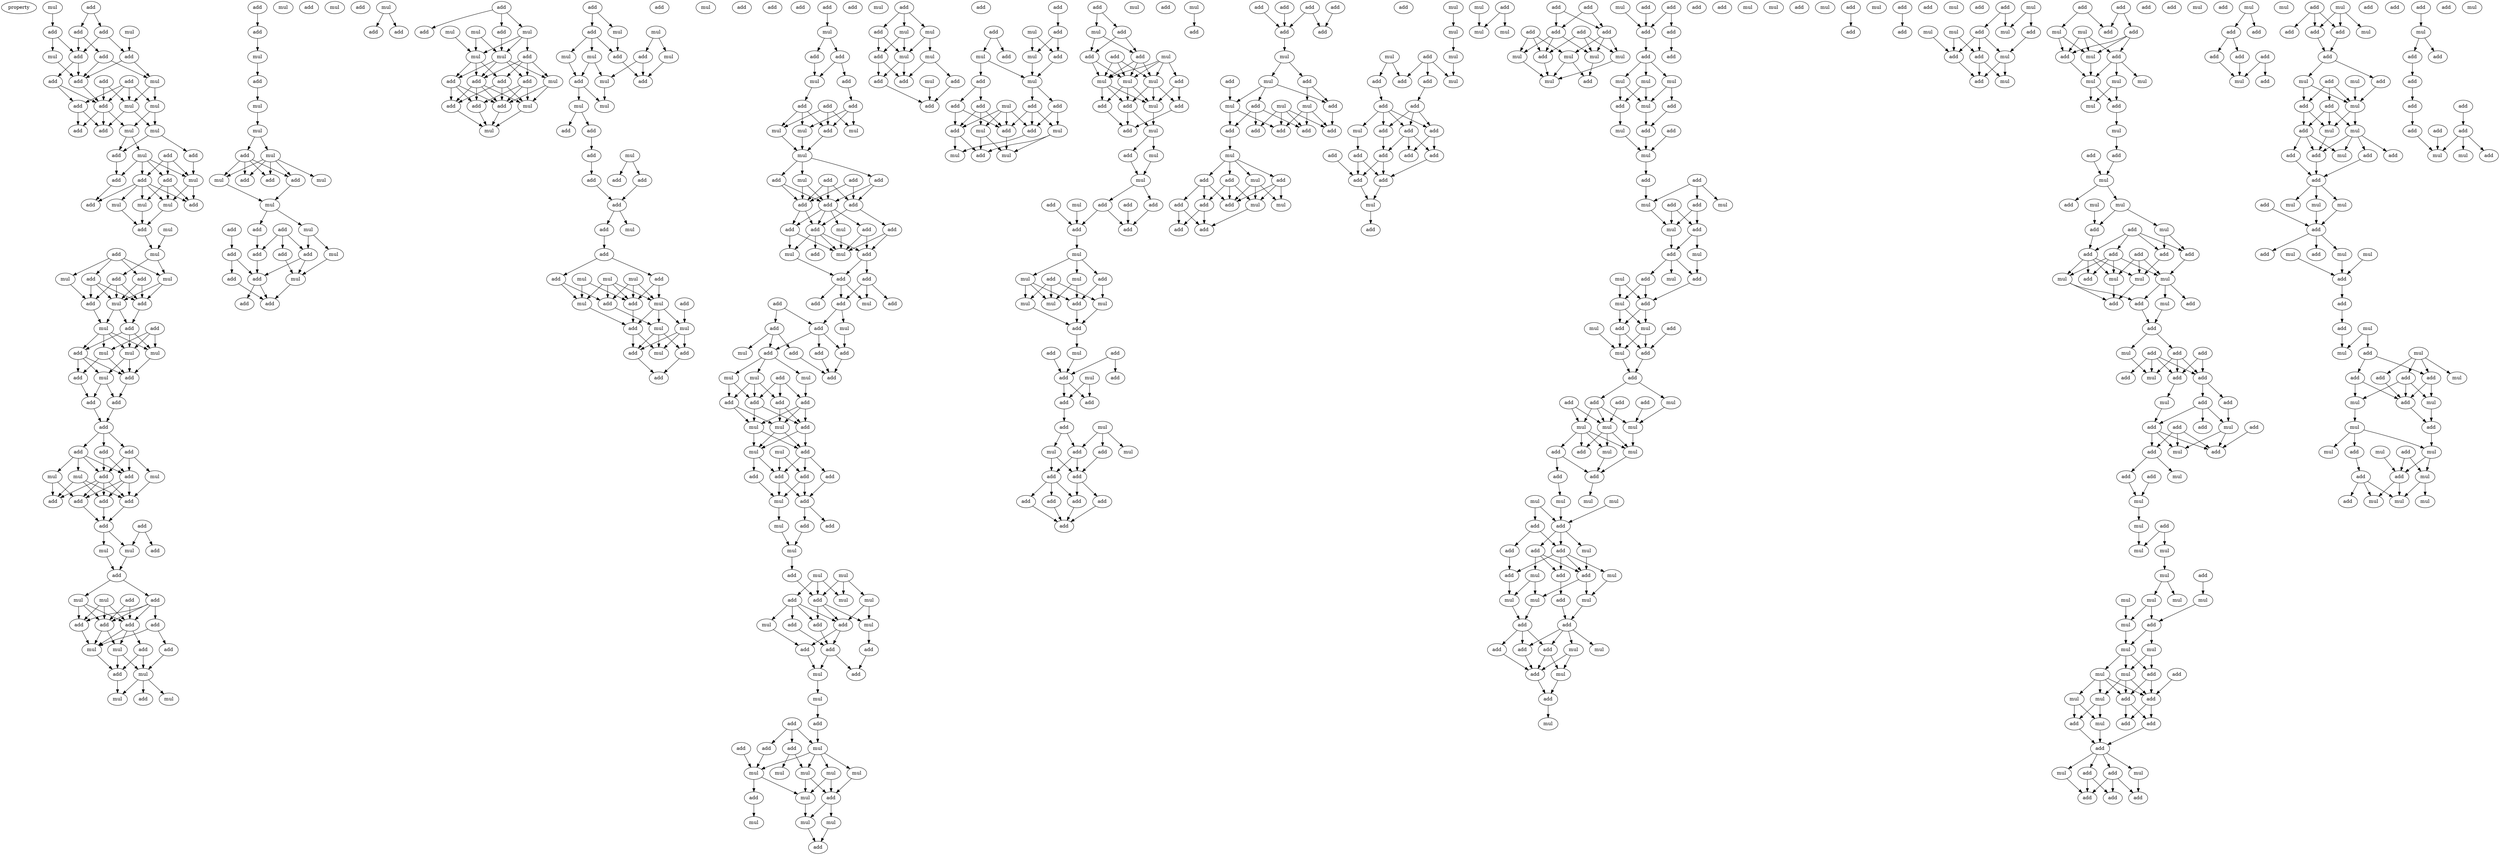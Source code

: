 digraph {
    node [fontcolor=black]
    property [mul=2,lf=1.8]
    0 [ label = mul ];
    1 [ label = add ];
    2 [ label = mul ];
    3 [ label = add ];
    4 [ label = add ];
    5 [ label = add ];
    6 [ label = add ];
    7 [ label = mul ];
    8 [ label = add ];
    9 [ label = add ];
    10 [ label = add ];
    11 [ label = add ];
    12 [ label = mul ];
    13 [ label = add ];
    14 [ label = add ];
    15 [ label = add ];
    16 [ label = mul ];
    17 [ label = add ];
    18 [ label = mul ];
    19 [ label = mul ];
    20 [ label = add ];
    21 [ label = mul ];
    22 [ label = add ];
    23 [ label = add ];
    24 [ label = add ];
    25 [ label = add ];
    26 [ label = mul ];
    27 [ label = add ];
    28 [ label = add ];
    29 [ label = mul ];
    30 [ label = add ];
    31 [ label = add ];
    32 [ label = add ];
    33 [ label = mul ];
    34 [ label = mul ];
    35 [ label = mul ];
    36 [ label = mul ];
    37 [ label = add ];
    38 [ label = add ];
    39 [ label = mul ];
    40 [ label = mul ];
    41 [ label = add ];
    42 [ label = mul ];
    43 [ label = add ];
    44 [ label = add ];
    45 [ label = mul ];
    46 [ label = add ];
    47 [ label = add ];
    48 [ label = add ];
    49 [ label = mul ];
    50 [ label = add ];
    51 [ label = mul ];
    52 [ label = mul ];
    53 [ label = mul ];
    54 [ label = add ];
    55 [ label = mul ];
    56 [ label = add ];
    57 [ label = add ];
    58 [ label = add ];
    59 [ label = add ];
    60 [ label = add ];
    61 [ label = add ];
    62 [ label = add ];
    63 [ label = add ];
    64 [ label = mul ];
    65 [ label = add ];
    66 [ label = mul ];
    67 [ label = add ];
    68 [ label = mul ];
    69 [ label = add ];
    70 [ label = add ];
    71 [ label = add ];
    72 [ label = add ];
    73 [ label = add ];
    74 [ label = add ];
    75 [ label = mul ];
    76 [ label = add ];
    77 [ label = mul ];
    78 [ label = add ];
    79 [ label = mul ];
    80 [ label = mul ];
    81 [ label = add ];
    82 [ label = add ];
    83 [ label = add ];
    84 [ label = add ];
    85 [ label = add ];
    86 [ label = add ];
    87 [ label = mul ];
    88 [ label = mul ];
    89 [ label = add ];
    90 [ label = add ];
    91 [ label = add ];
    92 [ label = mul ];
    93 [ label = add ];
    94 [ label = add ];
    95 [ label = mul ];
    96 [ label = mul ];
    97 [ label = mul ];
    98 [ label = add ];
    99 [ label = add ];
    100 [ label = mul ];
    101 [ label = mul ];
    102 [ label = add ];
    103 [ label = mul ];
    104 [ label = add ];
    105 [ label = mul ];
    106 [ label = mul ];
    107 [ label = add ];
    108 [ label = add ];
    109 [ label = mul ];
    110 [ label = mul ];
    111 [ label = add ];
    112 [ label = add ];
    113 [ label = mul ];
    114 [ label = add ];
    115 [ label = mul ];
    116 [ label = add ];
    117 [ label = add ];
    118 [ label = add ];
    119 [ label = add ];
    120 [ label = add ];
    121 [ label = mul ];
    122 [ label = add ];
    123 [ label = add ];
    124 [ label = add ];
    125 [ label = mul ];
    126 [ label = add ];
    127 [ label = add ];
    128 [ label = mul ];
    129 [ label = add ];
    130 [ label = add ];
    131 [ label = add ];
    132 [ label = mul ];
    133 [ label = mul ];
    134 [ label = add ];
    135 [ label = add ];
    136 [ label = mul ];
    137 [ label = add ];
    138 [ label = mul ];
    139 [ label = mul ];
    140 [ label = add ];
    141 [ label = mul ];
    142 [ label = add ];
    143 [ label = add ];
    144 [ label = add ];
    145 [ label = add ];
    146 [ label = add ];
    147 [ label = add ];
    148 [ label = mul ];
    149 [ label = mul ];
    150 [ label = add ];
    151 [ label = mul ];
    152 [ label = mul ];
    153 [ label = add ];
    154 [ label = add ];
    155 [ label = mul ];
    156 [ label = mul ];
    157 [ label = add ];
    158 [ label = mul ];
    159 [ label = mul ];
    160 [ label = add ];
    161 [ label = add ];
    162 [ label = mul ];
    163 [ label = mul ];
    164 [ label = add ];
    165 [ label = add ];
    166 [ label = add ];
    167 [ label = add ];
    168 [ label = mul ];
    169 [ label = add ];
    170 [ label = mul ];
    171 [ label = add ];
    172 [ label = add ];
    173 [ label = add ];
    174 [ label = add ];
    175 [ label = add ];
    176 [ label = add ];
    177 [ label = add ];
    178 [ label = mul ];
    179 [ label = add ];
    180 [ label = add ];
    181 [ label = mul ];
    182 [ label = mul ];
    183 [ label = add ];
    184 [ label = mul ];
    185 [ label = mul ];
    186 [ label = mul ];
    187 [ label = add ];
    188 [ label = add ];
    189 [ label = add ];
    190 [ label = mul ];
    191 [ label = add ];
    192 [ label = mul ];
    193 [ label = add ];
    194 [ label = add ];
    195 [ label = mul ];
    196 [ label = add ];
    197 [ label = add ];
    198 [ label = mul ];
    199 [ label = add ];
    200 [ label = add ];
    201 [ label = add ];
    202 [ label = mul ];
    203 [ label = add ];
    204 [ label = add ];
    205 [ label = add ];
    206 [ label = add ];
    207 [ label = mul ];
    208 [ label = add ];
    209 [ label = mul ];
    210 [ label = mul ];
    211 [ label = mul ];
    212 [ label = add ];
    213 [ label = mul ];
    214 [ label = add ];
    215 [ label = add ];
    216 [ label = add ];
    217 [ label = add ];
    218 [ label = add ];
    219 [ label = add ];
    220 [ label = add ];
    221 [ label = mul ];
    222 [ label = add ];
    223 [ label = add ];
    224 [ label = add ];
    225 [ label = add ];
    226 [ label = add ];
    227 [ label = mul ];
    228 [ label = mul ];
    229 [ label = add ];
    230 [ label = add ];
    231 [ label = add ];
    232 [ label = add ];
    233 [ label = mul ];
    234 [ label = add ];
    235 [ label = add ];
    236 [ label = add ];
    237 [ label = mul ];
    238 [ label = add ];
    239 [ label = add ];
    240 [ label = mul ];
    241 [ label = add ];
    242 [ label = add ];
    243 [ label = add ];
    244 [ label = add ];
    245 [ label = mul ];
    246 [ label = mul ];
    247 [ label = mul ];
    248 [ label = add ];
    249 [ label = add ];
    250 [ label = add ];
    251 [ label = add ];
    252 [ label = add ];
    253 [ label = add ];
    254 [ label = mul ];
    255 [ label = mul ];
    256 [ label = add ];
    257 [ label = mul ];
    258 [ label = mul ];
    259 [ label = add ];
    260 [ label = add ];
    261 [ label = add ];
    262 [ label = add ];
    263 [ label = mul ];
    264 [ label = add ];
    265 [ label = add ];
    266 [ label = add ];
    267 [ label = mul ];
    268 [ label = mul ];
    269 [ label = mul ];
    270 [ label = add ];
    271 [ label = mul ];
    272 [ label = mul ];
    273 [ label = add ];
    274 [ label = mul ];
    275 [ label = add ];
    276 [ label = mul ];
    277 [ label = add ];
    278 [ label = add ];
    279 [ label = mul ];
    280 [ label = mul ];
    281 [ label = add ];
    282 [ label = add ];
    283 [ label = add ];
    284 [ label = add ];
    285 [ label = mul ];
    286 [ label = add ];
    287 [ label = mul ];
    288 [ label = add ];
    289 [ label = add ];
    290 [ label = add ];
    291 [ label = add ];
    292 [ label = add ];
    293 [ label = mul ];
    294 [ label = mul ];
    295 [ label = mul ];
    296 [ label = mul ];
    297 [ label = mul ];
    298 [ label = mul ];
    299 [ label = add ];
    300 [ label = add ];
    301 [ label = mul ];
    302 [ label = mul ];
    303 [ label = mul ];
    304 [ label = mul ];
    305 [ label = add ];
    306 [ label = add ];
    307 [ label = mul ];
    308 [ label = add ];
    309 [ label = mul ];
    310 [ label = add ];
    311 [ label = mul ];
    312 [ label = mul ];
    313 [ label = add ];
    314 [ label = add ];
    315 [ label = mul ];
    316 [ label = add ];
    317 [ label = add ];
    318 [ label = add ];
    319 [ label = add ];
    320 [ label = add ];
    321 [ label = mul ];
    322 [ label = add ];
    323 [ label = mul ];
    324 [ label = add ];
    325 [ label = add ];
    326 [ label = mul ];
    327 [ label = mul ];
    328 [ label = add ];
    329 [ label = mul ];
    330 [ label = add ];
    331 [ label = add ];
    332 [ label = add ];
    333 [ label = add ];
    334 [ label = add ];
    335 [ label = mul ];
    336 [ label = mul ];
    337 [ label = add ];
    338 [ label = add ];
    339 [ label = mul ];
    340 [ label = mul ];
    341 [ label = add ];
    342 [ label = add ];
    343 [ label = mul ];
    344 [ label = add ];
    345 [ label = mul ];
    346 [ label = add ];
    347 [ label = add ];
    348 [ label = mul ];
    349 [ label = add ];
    350 [ label = mul ];
    351 [ label = mul ];
    352 [ label = mul ];
    353 [ label = add ];
    354 [ label = add ];
    355 [ label = add ];
    356 [ label = mul ];
    357 [ label = add ];
    358 [ label = add ];
    359 [ label = mul ];
    360 [ label = add ];
    361 [ label = add ];
    362 [ label = mul ];
    363 [ label = mul ];
    364 [ label = add ];
    365 [ label = add ];
    366 [ label = mul ];
    367 [ label = add ];
    368 [ label = add ];
    369 [ label = add ];
    370 [ label = add ];
    371 [ label = mul ];
    372 [ label = mul ];
    373 [ label = mul ];
    374 [ label = add ];
    375 [ label = add ];
    376 [ label = mul ];
    377 [ label = mul ];
    378 [ label = mul ];
    379 [ label = add ];
    380 [ label = add ];
    381 [ label = mul ];
    382 [ label = add ];
    383 [ label = add ];
    384 [ label = add ];
    385 [ label = add ];
    386 [ label = mul ];
    387 [ label = add ];
    388 [ label = add ];
    389 [ label = mul ];
    390 [ label = add ];
    391 [ label = add ];
    392 [ label = mul ];
    393 [ label = mul ];
    394 [ label = add ];
    395 [ label = add ];
    396 [ label = add ];
    397 [ label = add ];
    398 [ label = add ];
    399 [ label = add ];
    400 [ label = add ];
    401 [ label = add ];
    402 [ label = mul ];
    403 [ label = add ];
    404 [ label = add ];
    405 [ label = add ];
    406 [ label = add ];
    407 [ label = add ];
    408 [ label = add ];
    409 [ label = add ];
    410 [ label = mul ];
    411 [ label = add ];
    412 [ label = add ];
    413 [ label = mul ];
    414 [ label = mul ];
    415 [ label = add ];
    416 [ label = add ];
    417 [ label = mul ];
    418 [ label = mul ];
    419 [ label = add ];
    420 [ label = add ];
    421 [ label = add ];
    422 [ label = add ];
    423 [ label = add ];
    424 [ label = mul ];
    425 [ label = add ];
    426 [ label = mul ];
    427 [ label = add ];
    428 [ label = add ];
    429 [ label = mul ];
    430 [ label = add ];
    431 [ label = add ];
    432 [ label = add ];
    433 [ label = mul ];
    434 [ label = add ];
    435 [ label = add ];
    436 [ label = add ];
    437 [ label = mul ];
    438 [ label = mul ];
    439 [ label = add ];
    440 [ label = mul ];
    441 [ label = mul ];
    442 [ label = add ];
    443 [ label = add ];
    444 [ label = add ];
    445 [ label = mul ];
    446 [ label = add ];
    447 [ label = add ];
    448 [ label = add ];
    449 [ label = mul ];
    450 [ label = add ];
    451 [ label = add ];
    452 [ label = add ];
    453 [ label = add ];
    454 [ label = add ];
    455 [ label = add ];
    456 [ label = add ];
    457 [ label = add ];
    458 [ label = add ];
    459 [ label = mul ];
    460 [ label = mul ];
    461 [ label = add ];
    462 [ label = add ];
    463 [ label = mul ];
    464 [ label = mul ];
    465 [ label = add ];
    466 [ label = add ];
    467 [ label = add ];
    468 [ label = add ];
    469 [ label = add ];
    470 [ label = add ];
    471 [ label = mul ];
    472 [ label = add ];
    473 [ label = mul ];
    474 [ label = mul ];
    475 [ label = mul ];
    476 [ label = add ];
    477 [ label = mul ];
    478 [ label = add ];
    479 [ label = add ];
    480 [ label = mul ];
    481 [ label = add ];
    482 [ label = add ];
    483 [ label = add ];
    484 [ label = add ];
    485 [ label = add ];
    486 [ label = add ];
    487 [ label = mul ];
    488 [ label = mul ];
    489 [ label = mul ];
    490 [ label = mul ];
    491 [ label = add ];
    492 [ label = add ];
    493 [ label = mul ];
    494 [ label = add ];
    495 [ label = add ];
    496 [ label = mul ];
    497 [ label = mul ];
    498 [ label = add ];
    499 [ label = add ];
    500 [ label = add ];
    501 [ label = mul ];
    502 [ label = mul ];
    503 [ label = add ];
    504 [ label = mul ];
    505 [ label = add ];
    506 [ label = add ];
    507 [ label = mul ];
    508 [ label = mul ];
    509 [ label = mul ];
    510 [ label = add ];
    511 [ label = mul ];
    512 [ label = add ];
    513 [ label = add ];
    514 [ label = mul ];
    515 [ label = add ];
    516 [ label = mul ];
    517 [ label = add ];
    518 [ label = mul ];
    519 [ label = mul ];
    520 [ label = add ];
    521 [ label = add ];
    522 [ label = mul ];
    523 [ label = add ];
    524 [ label = add ];
    525 [ label = add ];
    526 [ label = add ];
    527 [ label = mul ];
    528 [ label = mul ];
    529 [ label = mul ];
    530 [ label = mul ];
    531 [ label = mul ];
    532 [ label = add ];
    533 [ label = add ];
    534 [ label = add ];
    535 [ label = add ];
    536 [ label = mul ];
    537 [ label = mul ];
    538 [ label = mul ];
    539 [ label = add ];
    540 [ label = mul ];
    541 [ label = add ];
    542 [ label = add ];
    543 [ label = add ];
    544 [ label = add ];
    545 [ label = add ];
    546 [ label = mul ];
    547 [ label = add ];
    548 [ label = add ];
    549 [ label = add ];
    550 [ label = mul ];
    551 [ label = mul ];
    552 [ label = add ];
    553 [ label = mul ];
    554 [ label = mul ];
    555 [ label = mul ];
    556 [ label = add ];
    557 [ label = add ];
    558 [ label = add ];
    559 [ label = mul ];
    560 [ label = add ];
    561 [ label = add ];
    562 [ label = mul ];
    563 [ label = add ];
    564 [ label = mul ];
    565 [ label = add ];
    566 [ label = mul ];
    567 [ label = add ];
    568 [ label = mul ];
    569 [ label = mul ];
    570 [ label = add ];
    571 [ label = add ];
    572 [ label = add ];
    573 [ label = add ];
    574 [ label = mul ];
    575 [ label = add ];
    576 [ label = mul ];
    577 [ label = add ];
    578 [ label = mul ];
    579 [ label = add ];
    580 [ label = mul ];
    581 [ label = mul ];
    582 [ label = add ];
    583 [ label = add ];
    584 [ label = mul ];
    585 [ label = add ];
    586 [ label = mul ];
    587 [ label = add ];
    588 [ label = add ];
    589 [ label = add ];
    590 [ label = mul ];
    591 [ label = add ];
    592 [ label = mul ];
    593 [ label = add ];
    594 [ label = mul ];
    595 [ label = add ];
    596 [ label = add ];
    597 [ label = mul ];
    598 [ label = mul ];
    599 [ label = mul ];
    600 [ label = mul ];
    601 [ label = add ];
    602 [ label = mul ];
    603 [ label = add ];
    604 [ label = add ];
    605 [ label = add ];
    606 [ label = mul ];
    607 [ label = mul ];
    608 [ label = add ];
    609 [ label = mul ];
    610 [ label = add ];
    611 [ label = add ];
    612 [ label = mul ];
    613 [ label = add ];
    614 [ label = add ];
    615 [ label = add ];
    616 [ label = add ];
    617 [ label = add ];
    618 [ label = mul ];
    619 [ label = mul ];
    620 [ label = add ];
    621 [ label = mul ];
    622 [ label = mul ];
    623 [ label = add ];
    624 [ label = add ];
    625 [ label = add ];
    626 [ label = add ];
    627 [ label = mul ];
    628 [ label = add ];
    629 [ label = add ];
    630 [ label = add ];
    631 [ label = add ];
    632 [ label = mul ];
    633 [ label = add ];
    634 [ label = mul ];
    635 [ label = add ];
    636 [ label = add ];
    637 [ label = mul ];
    638 [ label = add ];
    639 [ label = add ];
    640 [ label = add ];
    641 [ label = add ];
    642 [ label = add ];
    643 [ label = mul ];
    644 [ label = add ];
    645 [ label = mul ];
    646 [ label = add ];
    647 [ label = add ];
    648 [ label = add ];
    649 [ label = mul ];
    650 [ label = add ];
    651 [ label = mul ];
    652 [ label = mul ];
    653 [ label = add ];
    654 [ label = mul ];
    655 [ label = mul ];
    656 [ label = add ];
    657 [ label = mul ];
    658 [ label = mul ];
    659 [ label = mul ];
    660 [ label = mul ];
    661 [ label = mul ];
    662 [ label = mul ];
    663 [ label = add ];
    664 [ label = mul ];
    665 [ label = mul ];
    666 [ label = mul ];
    667 [ label = mul ];
    668 [ label = add ];
    669 [ label = add ];
    670 [ label = mul ];
    671 [ label = mul ];
    672 [ label = add ];
    673 [ label = mul ];
    674 [ label = add ];
    675 [ label = add ];
    676 [ label = add ];
    677 [ label = mul ];
    678 [ label = add ];
    679 [ label = add ];
    680 [ label = mul ];
    681 [ label = mul ];
    682 [ label = add ];
    683 [ label = add ];
    684 [ label = add ];
    685 [ label = add ];
    686 [ label = add ];
    687 [ label = add ];
    688 [ label = mul ];
    689 [ label = add ];
    690 [ label = add ];
    691 [ label = add ];
    692 [ label = add ];
    693 [ label = add ];
    694 [ label = mul ];
    695 [ label = add ];
    696 [ label = mul ];
    697 [ label = add ];
    698 [ label = mul ];
    699 [ label = add ];
    700 [ label = mul ];
    701 [ label = add ];
    702 [ label = add ];
    703 [ label = add ];
    704 [ label = add ];
    705 [ label = mul ];
    706 [ label = add ];
    707 [ label = mul ];
    708 [ label = add ];
    709 [ label = mul ];
    710 [ label = add ];
    711 [ label = add ];
    712 [ label = mul ];
    713 [ label = mul ];
    714 [ label = add ];
    715 [ label = mul ];
    716 [ label = add ];
    717 [ label = add ];
    718 [ label = add ];
    719 [ label = add ];
    720 [ label = add ];
    721 [ label = mul ];
    722 [ label = mul ];
    723 [ label = add ];
    724 [ label = add ];
    725 [ label = mul ];
    726 [ label = add ];
    727 [ label = mul ];
    728 [ label = mul ];
    729 [ label = add ];
    730 [ label = add ];
    731 [ label = mul ];
    732 [ label = add ];
    733 [ label = add ];
    734 [ label = add ];
    735 [ label = mul ];
    736 [ label = mul ];
    737 [ label = mul ];
    738 [ label = add ];
    739 [ label = mul ];
    740 [ label = add ];
    741 [ label = add ];
    742 [ label = add ];
    743 [ label = add ];
    744 [ label = mul ];
    745 [ label = mul ];
    746 [ label = add ];
    747 [ label = mul ];
    748 [ label = add ];
    749 [ label = mul ];
    750 [ label = add ];
    751 [ label = add ];
    752 [ label = mul ];
    753 [ label = mul ];
    754 [ label = add ];
    755 [ label = add ];
    756 [ label = mul ];
    757 [ label = mul ];
    758 [ label = mul ];
    759 [ label = mul ];
    760 [ label = add ];
    761 [ label = add ];
    762 [ label = mul ];
    763 [ label = add ];
    764 [ label = mul ];
    765 [ label = add ];
    766 [ label = add ];
    767 [ label = add ];
    768 [ label = add ];
    769 [ label = add ];
    770 [ label = add ];
    771 [ label = add ];
    772 [ label = add ];
    773 [ label = mul ];
    774 [ label = mul ];
    775 [ label = add ];
    0 -> 4 [ name = 0 ];
    1 -> 3 [ name = 1 ];
    1 -> 5 [ name = 2 ];
    2 -> 8 [ name = 3 ];
    3 -> 6 [ name = 4 ];
    3 -> 8 [ name = 5 ];
    4 -> 6 [ name = 6 ];
    4 -> 7 [ name = 7 ];
    5 -> 6 [ name = 8 ];
    5 -> 9 [ name = 9 ];
    6 -> 11 [ name = 10 ];
    6 -> 14 [ name = 11 ];
    7 -> 11 [ name = 12 ];
    8 -> 11 [ name = 13 ];
    8 -> 12 [ name = 14 ];
    9 -> 11 [ name = 15 ];
    9 -> 12 [ name = 16 ];
    10 -> 15 [ name = 17 ];
    10 -> 18 [ name = 18 ];
    11 -> 15 [ name = 19 ];
    12 -> 16 [ name = 20 ];
    12 -> 18 [ name = 21 ];
    13 -> 15 [ name = 22 ];
    13 -> 16 [ name = 23 ];
    13 -> 17 [ name = 24 ];
    13 -> 18 [ name = 25 ];
    14 -> 15 [ name = 26 ];
    14 -> 17 [ name = 27 ];
    15 -> 20 [ name = 28 ];
    15 -> 21 [ name = 29 ];
    15 -> 22 [ name = 30 ];
    16 -> 19 [ name = 31 ];
    16 -> 21 [ name = 32 ];
    17 -> 20 [ name = 33 ];
    17 -> 22 [ name = 34 ];
    18 -> 19 [ name = 35 ];
    18 -> 22 [ name = 36 ];
    19 -> 23 [ name = 37 ];
    19 -> 25 [ name = 38 ];
    21 -> 25 [ name = 39 ];
    21 -> 26 [ name = 40 ];
    23 -> 29 [ name = 41 ];
    24 -> 27 [ name = 42 ];
    24 -> 28 [ name = 43 ];
    24 -> 29 [ name = 44 ];
    25 -> 30 [ name = 45 ];
    26 -> 27 [ name = 46 ];
    26 -> 28 [ name = 47 ];
    26 -> 29 [ name = 48 ];
    26 -> 30 [ name = 49 ];
    27 -> 31 [ name = 50 ];
    27 -> 33 [ name = 51 ];
    27 -> 35 [ name = 52 ];
    28 -> 31 [ name = 53 ];
    28 -> 32 [ name = 54 ];
    28 -> 33 [ name = 55 ];
    28 -> 34 [ name = 56 ];
    28 -> 35 [ name = 57 ];
    29 -> 31 [ name = 58 ];
    29 -> 35 [ name = 59 ];
    30 -> 32 [ name = 60 ];
    33 -> 37 [ name = 61 ];
    34 -> 37 [ name = 62 ];
    35 -> 37 [ name = 63 ];
    36 -> 39 [ name = 64 ];
    37 -> 39 [ name = 65 ];
    38 -> 40 [ name = 66 ];
    38 -> 42 [ name = 67 ];
    38 -> 43 [ name = 68 ];
    38 -> 44 [ name = 69 ];
    39 -> 40 [ name = 70 ];
    39 -> 41 [ name = 71 ];
    40 -> 45 [ name = 72 ];
    40 -> 46 [ name = 73 ];
    41 -> 45 [ name = 74 ];
    41 -> 46 [ name = 75 ];
    41 -> 47 [ name = 76 ];
    42 -> 47 [ name = 77 ];
    43 -> 45 [ name = 78 ];
    43 -> 46 [ name = 79 ];
    43 -> 47 [ name = 80 ];
    44 -> 45 [ name = 81 ];
    44 -> 46 [ name = 82 ];
    45 -> 48 [ name = 83 ];
    45 -> 49 [ name = 84 ];
    46 -> 48 [ name = 85 ];
    47 -> 49 [ name = 86 ];
    48 -> 52 [ name = 87 ];
    48 -> 53 [ name = 88 ];
    48 -> 54 [ name = 89 ];
    49 -> 51 [ name = 90 ];
    49 -> 52 [ name = 91 ];
    49 -> 53 [ name = 92 ];
    49 -> 54 [ name = 93 ];
    50 -> 51 [ name = 94 ];
    50 -> 52 [ name = 95 ];
    50 -> 53 [ name = 96 ];
    51 -> 56 [ name = 97 ];
    51 -> 57 [ name = 98 ];
    52 -> 56 [ name = 99 ];
    53 -> 55 [ name = 100 ];
    53 -> 56 [ name = 101 ];
    54 -> 55 [ name = 102 ];
    54 -> 56 [ name = 103 ];
    54 -> 57 [ name = 104 ];
    55 -> 58 [ name = 105 ];
    55 -> 59 [ name = 106 ];
    56 -> 59 [ name = 107 ];
    57 -> 58 [ name = 108 ];
    58 -> 60 [ name = 109 ];
    59 -> 60 [ name = 110 ];
    60 -> 61 [ name = 111 ];
    60 -> 62 [ name = 112 ];
    60 -> 63 [ name = 113 ];
    61 -> 64 [ name = 114 ];
    61 -> 65 [ name = 115 ];
    61 -> 66 [ name = 116 ];
    61 -> 67 [ name = 117 ];
    62 -> 65 [ name = 118 ];
    62 -> 67 [ name = 119 ];
    63 -> 65 [ name = 120 ];
    63 -> 67 [ name = 121 ];
    63 -> 68 [ name = 122 ];
    64 -> 69 [ name = 123 ];
    64 -> 71 [ name = 124 ];
    64 -> 72 [ name = 125 ];
    65 -> 69 [ name = 126 ];
    65 -> 70 [ name = 127 ];
    65 -> 71 [ name = 128 ];
    65 -> 72 [ name = 129 ];
    66 -> 70 [ name = 130 ];
    66 -> 71 [ name = 131 ];
    67 -> 69 [ name = 132 ];
    67 -> 70 [ name = 133 ];
    67 -> 72 [ name = 134 ];
    68 -> 69 [ name = 135 ];
    69 -> 73 [ name = 136 ];
    70 -> 73 [ name = 137 ];
    72 -> 73 [ name = 138 ];
    73 -> 75 [ name = 139 ];
    73 -> 77 [ name = 140 ];
    74 -> 76 [ name = 141 ];
    74 -> 77 [ name = 142 ];
    75 -> 78 [ name = 143 ];
    77 -> 78 [ name = 144 ];
    78 -> 80 [ name = 145 ];
    78 -> 82 [ name = 146 ];
    79 -> 83 [ name = 147 ];
    79 -> 84 [ name = 148 ];
    79 -> 85 [ name = 149 ];
    80 -> 83 [ name = 150 ];
    80 -> 84 [ name = 151 ];
    80 -> 85 [ name = 152 ];
    81 -> 83 [ name = 153 ];
    81 -> 84 [ name = 154 ];
    82 -> 83 [ name = 155 ];
    82 -> 84 [ name = 156 ];
    82 -> 85 [ name = 157 ];
    82 -> 86 [ name = 158 ];
    83 -> 87 [ name = 159 ];
    83 -> 88 [ name = 160 ];
    84 -> 87 [ name = 161 ];
    84 -> 88 [ name = 162 ];
    84 -> 89 [ name = 163 ];
    85 -> 88 [ name = 164 ];
    86 -> 88 [ name = 165 ];
    86 -> 90 [ name = 166 ];
    87 -> 91 [ name = 167 ];
    87 -> 92 [ name = 168 ];
    88 -> 91 [ name = 169 ];
    89 -> 91 [ name = 170 ];
    89 -> 92 [ name = 171 ];
    90 -> 92 [ name = 172 ];
    91 -> 96 [ name = 173 ];
    92 -> 93 [ name = 174 ];
    92 -> 95 [ name = 175 ];
    92 -> 96 [ name = 176 ];
    94 -> 98 [ name = 177 ];
    98 -> 100 [ name = 178 ];
    100 -> 102 [ name = 179 ];
    102 -> 103 [ name = 180 ];
    103 -> 105 [ name = 181 ];
    105 -> 106 [ name = 182 ];
    105 -> 107 [ name = 183 ];
    106 -> 108 [ name = 184 ];
    106 -> 109 [ name = 185 ];
    106 -> 110 [ name = 186 ];
    106 -> 111 [ name = 187 ];
    106 -> 112 [ name = 188 ];
    107 -> 108 [ name = 189 ];
    107 -> 110 [ name = 190 ];
    107 -> 111 [ name = 191 ];
    107 -> 112 [ name = 192 ];
    110 -> 113 [ name = 193 ];
    111 -> 113 [ name = 194 ];
    113 -> 114 [ name = 195 ];
    113 -> 115 [ name = 196 ];
    114 -> 122 [ name = 197 ];
    115 -> 119 [ name = 198 ];
    115 -> 121 [ name = 199 ];
    116 -> 118 [ name = 200 ];
    116 -> 119 [ name = 201 ];
    116 -> 122 [ name = 202 ];
    117 -> 120 [ name = 203 ];
    118 -> 125 [ name = 204 ];
    119 -> 123 [ name = 205 ];
    119 -> 125 [ name = 206 ];
    120 -> 123 [ name = 207 ];
    120 -> 124 [ name = 208 ];
    121 -> 125 [ name = 209 ];
    122 -> 123 [ name = 210 ];
    123 -> 126 [ name = 211 ];
    123 -> 127 [ name = 212 ];
    124 -> 126 [ name = 213 ];
    125 -> 126 [ name = 214 ];
    128 -> 129 [ name = 215 ];
    128 -> 130 [ name = 216 ];
    131 -> 134 [ name = 217 ];
    131 -> 135 [ name = 218 ];
    131 -> 136 [ name = 219 ];
    132 -> 139 [ name = 220 ];
    133 -> 138 [ name = 221 ];
    133 -> 139 [ name = 222 ];
    134 -> 138 [ name = 223 ];
    136 -> 137 [ name = 224 ];
    136 -> 138 [ name = 225 ];
    136 -> 139 [ name = 226 ];
    137 -> 140 [ name = 227 ];
    137 -> 141 [ name = 228 ];
    137 -> 143 [ name = 229 ];
    137 -> 144 [ name = 230 ];
    138 -> 140 [ name = 231 ];
    138 -> 141 [ name = 232 ];
    138 -> 142 [ name = 233 ];
    138 -> 143 [ name = 234 ];
    139 -> 140 [ name = 235 ];
    139 -> 142 [ name = 236 ];
    139 -> 144 [ name = 237 ];
    140 -> 145 [ name = 238 ];
    140 -> 146 [ name = 239 ];
    140 -> 147 [ name = 240 ];
    140 -> 148 [ name = 241 ];
    141 -> 146 [ name = 242 ];
    141 -> 148 [ name = 243 ];
    142 -> 145 [ name = 244 ];
    142 -> 146 [ name = 245 ];
    142 -> 147 [ name = 246 ];
    143 -> 145 [ name = 247 ];
    143 -> 146 [ name = 248 ];
    143 -> 148 [ name = 249 ];
    144 -> 146 [ name = 250 ];
    144 -> 147 [ name = 251 ];
    144 -> 148 [ name = 252 ];
    145 -> 149 [ name = 253 ];
    146 -> 149 [ name = 254 ];
    147 -> 149 [ name = 255 ];
    148 -> 149 [ name = 256 ];
    150 -> 152 [ name = 257 ];
    150 -> 153 [ name = 258 ];
    151 -> 157 [ name = 259 ];
    151 -> 158 [ name = 260 ];
    152 -> 154 [ name = 261 ];
    153 -> 154 [ name = 262 ];
    153 -> 155 [ name = 263 ];
    153 -> 156 [ name = 264 ];
    154 -> 161 [ name = 265 ];
    155 -> 159 [ name = 266 ];
    155 -> 160 [ name = 267 ];
    156 -> 160 [ name = 268 ];
    157 -> 159 [ name = 269 ];
    157 -> 161 [ name = 270 ];
    158 -> 161 [ name = 271 ];
    159 -> 162 [ name = 272 ];
    160 -> 162 [ name = 273 ];
    160 -> 163 [ name = 274 ];
    163 -> 164 [ name = 275 ];
    163 -> 166 [ name = 276 ];
    166 -> 167 [ name = 277 ];
    167 -> 172 [ name = 278 ];
    168 -> 169 [ name = 279 ];
    168 -> 171 [ name = 280 ];
    169 -> 173 [ name = 281 ];
    172 -> 173 [ name = 282 ];
    173 -> 175 [ name = 283 ];
    173 -> 178 [ name = 284 ];
    175 -> 179 [ name = 285 ];
    179 -> 180 [ name = 286 ];
    179 -> 183 [ name = 287 ];
    180 -> 185 [ name = 288 ];
    180 -> 189 [ name = 289 ];
    181 -> 185 [ name = 290 ];
    181 -> 187 [ name = 291 ];
    181 -> 189 [ name = 292 ];
    182 -> 186 [ name = 293 ];
    182 -> 189 [ name = 294 ];
    183 -> 186 [ name = 295 ];
    183 -> 187 [ name = 296 ];
    184 -> 185 [ name = 297 ];
    184 -> 186 [ name = 298 ];
    184 -> 187 [ name = 299 ];
    184 -> 189 [ name = 300 ];
    185 -> 190 [ name = 301 ];
    185 -> 191 [ name = 302 ];
    185 -> 192 [ name = 303 ];
    186 -> 191 [ name = 304 ];
    187 -> 190 [ name = 305 ];
    188 -> 192 [ name = 306 ];
    189 -> 191 [ name = 307 ];
    190 -> 194 [ name = 308 ];
    190 -> 195 [ name = 309 ];
    190 -> 196 [ name = 310 ];
    191 -> 195 [ name = 311 ];
    191 -> 196 [ name = 312 ];
    192 -> 194 [ name = 313 ];
    192 -> 195 [ name = 314 ];
    192 -> 196 [ name = 315 ];
    193 -> 198 [ name = 316 ];
    194 -> 197 [ name = 317 ];
    196 -> 197 [ name = 318 ];
    198 -> 200 [ name = 319 ];
    198 -> 201 [ name = 320 ];
    200 -> 202 [ name = 321 ];
    200 -> 203 [ name = 322 ];
    201 -> 202 [ name = 323 ];
    202 -> 204 [ name = 324 ];
    203 -> 206 [ name = 325 ];
    204 -> 208 [ name = 326 ];
    204 -> 209 [ name = 327 ];
    204 -> 210 [ name = 328 ];
    205 -> 207 [ name = 329 ];
    205 -> 208 [ name = 330 ];
    205 -> 209 [ name = 331 ];
    206 -> 207 [ name = 332 ];
    206 -> 208 [ name = 333 ];
    206 -> 210 [ name = 334 ];
    208 -> 211 [ name = 335 ];
    209 -> 211 [ name = 336 ];
    210 -> 211 [ name = 337 ];
    211 -> 213 [ name = 338 ];
    211 -> 214 [ name = 339 ];
    211 -> 215 [ name = 340 ];
    212 -> 217 [ name = 341 ];
    212 -> 218 [ name = 342 ];
    212 -> 219 [ name = 343 ];
    213 -> 218 [ name = 344 ];
    213 -> 219 [ name = 345 ];
    214 -> 217 [ name = 346 ];
    214 -> 219 [ name = 347 ];
    215 -> 218 [ name = 348 ];
    215 -> 219 [ name = 349 ];
    216 -> 217 [ name = 350 ];
    216 -> 218 [ name = 351 ];
    217 -> 222 [ name = 352 ];
    217 -> 224 [ name = 353 ];
    218 -> 220 [ name = 354 ];
    218 -> 222 [ name = 355 ];
    219 -> 220 [ name = 356 ];
    219 -> 221 [ name = 357 ];
    219 -> 222 [ name = 358 ];
    219 -> 223 [ name = 359 ];
    220 -> 227 [ name = 360 ];
    220 -> 228 [ name = 361 ];
    221 -> 228 [ name = 362 ];
    222 -> 225 [ name = 363 ];
    222 -> 226 [ name = 364 ];
    222 -> 227 [ name = 365 ];
    222 -> 228 [ name = 366 ];
    223 -> 226 [ name = 367 ];
    223 -> 228 [ name = 368 ];
    224 -> 226 [ name = 369 ];
    224 -> 228 [ name = 370 ];
    226 -> 229 [ name = 371 ];
    226 -> 230 [ name = 372 ];
    227 -> 229 [ name = 373 ];
    229 -> 232 [ name = 374 ];
    229 -> 233 [ name = 375 ];
    229 -> 234 [ name = 376 ];
    230 -> 231 [ name = 377 ];
    230 -> 232 [ name = 378 ];
    230 -> 233 [ name = 379 ];
    232 -> 237 [ name = 380 ];
    232 -> 238 [ name = 381 ];
    235 -> 236 [ name = 382 ];
    235 -> 238 [ name = 383 ];
    236 -> 239 [ name = 384 ];
    236 -> 240 [ name = 385 ];
    236 -> 241 [ name = 386 ];
    237 -> 243 [ name = 387 ];
    238 -> 239 [ name = 388 ];
    238 -> 242 [ name = 389 ];
    238 -> 243 [ name = 390 ];
    239 -> 245 [ name = 391 ];
    239 -> 246 [ name = 392 ];
    239 -> 247 [ name = 393 ];
    241 -> 244 [ name = 394 ];
    242 -> 244 [ name = 395 ];
    243 -> 244 [ name = 396 ];
    245 -> 249 [ name = 397 ];
    245 -> 251 [ name = 398 ];
    245 -> 252 [ name = 399 ];
    246 -> 249 [ name = 400 ];
    246 -> 252 [ name = 401 ];
    247 -> 250 [ name = 402 ];
    248 -> 249 [ name = 403 ];
    248 -> 250 [ name = 404 ];
    248 -> 251 [ name = 405 ];
    249 -> 253 [ name = 406 ];
    249 -> 255 [ name = 407 ];
    250 -> 253 [ name = 408 ];
    250 -> 254 [ name = 409 ];
    250 -> 255 [ name = 410 ];
    251 -> 253 [ name = 411 ];
    251 -> 254 [ name = 412 ];
    252 -> 254 [ name = 413 ];
    252 -> 255 [ name = 414 ];
    253 -> 256 [ name = 415 ];
    253 -> 258 [ name = 416 ];
    254 -> 256 [ name = 417 ];
    254 -> 258 [ name = 418 ];
    255 -> 256 [ name = 419 ];
    255 -> 258 [ name = 420 ];
    256 -> 260 [ name = 421 ];
    256 -> 261 [ name = 422 ];
    256 -> 262 [ name = 423 ];
    257 -> 260 [ name = 424 ];
    257 -> 261 [ name = 425 ];
    258 -> 259 [ name = 426 ];
    258 -> 261 [ name = 427 ];
    259 -> 263 [ name = 428 ];
    260 -> 263 [ name = 429 ];
    260 -> 264 [ name = 430 ];
    261 -> 263 [ name = 431 ];
    261 -> 264 [ name = 432 ];
    262 -> 264 [ name = 433 ];
    263 -> 268 [ name = 434 ];
    264 -> 265 [ name = 435 ];
    264 -> 266 [ name = 436 ];
    265 -> 269 [ name = 437 ];
    268 -> 269 [ name = 438 ];
    269 -> 270 [ name = 439 ];
    270 -> 273 [ name = 440 ];
    271 -> 273 [ name = 441 ];
    271 -> 274 [ name = 442 ];
    271 -> 276 [ name = 443 ];
    272 -> 273 [ name = 444 ];
    272 -> 275 [ name = 445 ];
    272 -> 276 [ name = 446 ];
    273 -> 278 [ name = 447 ];
    273 -> 280 [ name = 448 ];
    273 -> 281 [ name = 449 ];
    274 -> 280 [ name = 450 ];
    274 -> 281 [ name = 451 ];
    275 -> 277 [ name = 452 ];
    275 -> 278 [ name = 453 ];
    275 -> 279 [ name = 454 ];
    275 -> 281 [ name = 455 ];
    277 -> 284 [ name = 456 ];
    278 -> 284 [ name = 457 ];
    279 -> 283 [ name = 458 ];
    280 -> 282 [ name = 459 ];
    281 -> 283 [ name = 460 ];
    281 -> 284 [ name = 461 ];
    282 -> 286 [ name = 462 ];
    283 -> 285 [ name = 463 ];
    284 -> 285 [ name = 464 ];
    284 -> 286 [ name = 465 ];
    285 -> 287 [ name = 466 ];
    287 -> 288 [ name = 467 ];
    288 -> 293 [ name = 468 ];
    289 -> 291 [ name = 469 ];
    289 -> 292 [ name = 470 ];
    289 -> 293 [ name = 471 ];
    290 -> 294 [ name = 472 ];
    291 -> 294 [ name = 473 ];
    292 -> 295 [ name = 474 ];
    292 -> 296 [ name = 475 ];
    293 -> 294 [ name = 476 ];
    293 -> 296 [ name = 477 ];
    293 -> 297 [ name = 478 ];
    293 -> 298 [ name = 479 ];
    294 -> 299 [ name = 480 ];
    294 -> 301 [ name = 481 ];
    296 -> 300 [ name = 482 ];
    296 -> 301 [ name = 483 ];
    297 -> 300 [ name = 484 ];
    298 -> 300 [ name = 485 ];
    298 -> 301 [ name = 486 ];
    299 -> 304 [ name = 487 ];
    300 -> 302 [ name = 488 ];
    300 -> 303 [ name = 489 ];
    301 -> 302 [ name = 490 ];
    302 -> 305 [ name = 491 ];
    303 -> 305 [ name = 492 ];
    306 -> 307 [ name = 493 ];
    306 -> 308 [ name = 494 ];
    306 -> 309 [ name = 495 ];
    307 -> 311 [ name = 496 ];
    307 -> 312 [ name = 497 ];
    308 -> 310 [ name = 498 ];
    308 -> 312 [ name = 499 ];
    309 -> 310 [ name = 500 ];
    309 -> 312 [ name = 501 ];
    310 -> 313 [ name = 502 ];
    310 -> 317 [ name = 503 ];
    311 -> 316 [ name = 504 ];
    311 -> 317 [ name = 505 ];
    312 -> 313 [ name = 506 ];
    312 -> 317 [ name = 507 ];
    313 -> 318 [ name = 508 ];
    315 -> 318 [ name = 509 ];
    316 -> 318 [ name = 510 ];
    319 -> 322 [ name = 511 ];
    320 -> 323 [ name = 512 ];
    320 -> 325 [ name = 513 ];
    321 -> 324 [ name = 514 ];
    321 -> 326 [ name = 515 ];
    322 -> 324 [ name = 516 ];
    322 -> 326 [ name = 517 ];
    323 -> 327 [ name = 518 ];
    323 -> 328 [ name = 519 ];
    324 -> 327 [ name = 520 ];
    326 -> 327 [ name = 521 ];
    327 -> 330 [ name = 522 ];
    327 -> 331 [ name = 523 ];
    328 -> 332 [ name = 524 ];
    328 -> 333 [ name = 525 ];
    329 -> 334 [ name = 526 ];
    329 -> 335 [ name = 527 ];
    329 -> 337 [ name = 528 ];
    329 -> 338 [ name = 529 ];
    330 -> 336 [ name = 530 ];
    330 -> 338 [ name = 531 ];
    331 -> 334 [ name = 532 ];
    331 -> 336 [ name = 533 ];
    331 -> 338 [ name = 534 ];
    332 -> 334 [ name = 535 ];
    332 -> 337 [ name = 536 ];
    333 -> 334 [ name = 537 ];
    333 -> 335 [ name = 538 ];
    333 -> 337 [ name = 539 ];
    334 -> 340 [ name = 540 ];
    335 -> 340 [ name = 541 ];
    335 -> 341 [ name = 542 ];
    336 -> 340 [ name = 543 ];
    336 -> 341 [ name = 544 ];
    337 -> 339 [ name = 545 ];
    337 -> 341 [ name = 546 ];
    338 -> 339 [ name = 547 ];
    342 -> 344 [ name = 548 ];
    342 -> 345 [ name = 549 ];
    344 -> 346 [ name = 550 ];
    344 -> 347 [ name = 551 ];
    345 -> 346 [ name = 552 ];
    345 -> 347 [ name = 553 ];
    346 -> 350 [ name = 554 ];
    346 -> 351 [ name = 555 ];
    346 -> 352 [ name = 556 ];
    347 -> 350 [ name = 557 ];
    347 -> 351 [ name = 558 ];
    348 -> 350 [ name = 559 ];
    348 -> 351 [ name = 560 ];
    348 -> 352 [ name = 561 ];
    348 -> 353 [ name = 562 ];
    349 -> 350 [ name = 563 ];
    349 -> 351 [ name = 564 ];
    349 -> 352 [ name = 565 ];
    350 -> 356 [ name = 566 ];
    350 -> 357 [ name = 567 ];
    350 -> 358 [ name = 568 ];
    351 -> 356 [ name = 569 ];
    351 -> 357 [ name = 570 ];
    351 -> 358 [ name = 571 ];
    352 -> 355 [ name = 572 ];
    352 -> 356 [ name = 573 ];
    352 -> 358 [ name = 574 ];
    353 -> 355 [ name = 575 ];
    353 -> 356 [ name = 576 ];
    355 -> 360 [ name = 577 ];
    356 -> 359 [ name = 578 ];
    357 -> 360 [ name = 579 ];
    358 -> 359 [ name = 580 ];
    358 -> 360 [ name = 581 ];
    359 -> 361 [ name = 582 ];
    359 -> 362 [ name = 583 ];
    361 -> 363 [ name = 584 ];
    362 -> 363 [ name = 585 ];
    363 -> 364 [ name = 586 ];
    363 -> 365 [ name = 587 ];
    364 -> 369 [ name = 588 ];
    364 -> 370 [ name = 589 ];
    365 -> 370 [ name = 590 ];
    366 -> 369 [ name = 591 ];
    367 -> 370 [ name = 592 ];
    368 -> 369 [ name = 593 ];
    369 -> 371 [ name = 594 ];
    371 -> 372 [ name = 595 ];
    371 -> 373 [ name = 596 ];
    371 -> 375 [ name = 597 ];
    372 -> 376 [ name = 598 ];
    372 -> 377 [ name = 599 ];
    372 -> 379 [ name = 600 ];
    373 -> 377 [ name = 601 ];
    373 -> 379 [ name = 602 ];
    374 -> 376 [ name = 603 ];
    374 -> 377 [ name = 604 ];
    374 -> 378 [ name = 605 ];
    375 -> 378 [ name = 606 ];
    375 -> 379 [ name = 607 ];
    376 -> 380 [ name = 608 ];
    378 -> 380 [ name = 609 ];
    379 -> 380 [ name = 610 ];
    380 -> 381 [ name = 611 ];
    381 -> 385 [ name = 612 ];
    382 -> 384 [ name = 613 ];
    382 -> 385 [ name = 614 ];
    383 -> 385 [ name = 615 ];
    385 -> 387 [ name = 616 ];
    385 -> 388 [ name = 617 ];
    386 -> 387 [ name = 618 ];
    386 -> 388 [ name = 619 ];
    388 -> 390 [ name = 620 ];
    389 -> 391 [ name = 621 ];
    389 -> 393 [ name = 622 ];
    389 -> 394 [ name = 623 ];
    390 -> 391 [ name = 624 ];
    390 -> 392 [ name = 625 ];
    391 -> 395 [ name = 626 ];
    391 -> 396 [ name = 627 ];
    392 -> 395 [ name = 628 ];
    392 -> 396 [ name = 629 ];
    394 -> 395 [ name = 630 ];
    395 -> 397 [ name = 631 ];
    395 -> 399 [ name = 632 ];
    396 -> 397 [ name = 633 ];
    396 -> 398 [ name = 634 ];
    396 -> 400 [ name = 635 ];
    397 -> 401 [ name = 636 ];
    398 -> 401 [ name = 637 ];
    399 -> 401 [ name = 638 ];
    400 -> 401 [ name = 639 ];
    402 -> 404 [ name = 640 ];
    403 -> 409 [ name = 641 ];
    405 -> 408 [ name = 642 ];
    406 -> 408 [ name = 643 ];
    406 -> 409 [ name = 644 ];
    407 -> 409 [ name = 645 ];
    409 -> 410 [ name = 646 ];
    410 -> 412 [ name = 647 ];
    410 -> 413 [ name = 648 ];
    411 -> 414 [ name = 649 ];
    412 -> 415 [ name = 650 ];
    412 -> 417 [ name = 651 ];
    413 -> 414 [ name = 652 ];
    413 -> 415 [ name = 653 ];
    413 -> 416 [ name = 654 ];
    414 -> 420 [ name = 655 ];
    414 -> 422 [ name = 656 ];
    415 -> 423 [ name = 657 ];
    416 -> 419 [ name = 658 ];
    416 -> 420 [ name = 659 ];
    416 -> 421 [ name = 660 ];
    417 -> 419 [ name = 661 ];
    417 -> 422 [ name = 662 ];
    417 -> 423 [ name = 663 ];
    418 -> 419 [ name = 664 ];
    418 -> 421 [ name = 665 ];
    418 -> 422 [ name = 666 ];
    418 -> 423 [ name = 667 ];
    420 -> 424 [ name = 668 ];
    424 -> 425 [ name = 669 ];
    424 -> 426 [ name = 670 ];
    424 -> 427 [ name = 671 ];
    424 -> 428 [ name = 672 ];
    425 -> 430 [ name = 673 ];
    425 -> 431 [ name = 674 ];
    425 -> 433 [ name = 675 ];
    426 -> 429 [ name = 676 ];
    426 -> 431 [ name = 677 ];
    426 -> 433 [ name = 678 ];
    427 -> 429 [ name = 679 ];
    427 -> 431 [ name = 680 ];
    427 -> 433 [ name = 681 ];
    428 -> 430 [ name = 682 ];
    428 -> 431 [ name = 683 ];
    428 -> 432 [ name = 684 ];
    430 -> 434 [ name = 685 ];
    430 -> 435 [ name = 686 ];
    432 -> 434 [ name = 687 ];
    432 -> 435 [ name = 688 ];
    433 -> 434 [ name = 689 ];
    437 -> 438 [ name = 690 ];
    438 -> 441 [ name = 691 ];
    439 -> 443 [ name = 692 ];
    439 -> 444 [ name = 693 ];
    439 -> 445 [ name = 694 ];
    440 -> 442 [ name = 695 ];
    440 -> 444 [ name = 696 ];
    441 -> 445 [ name = 697 ];
    442 -> 446 [ name = 698 ];
    443 -> 447 [ name = 699 ];
    446 -> 448 [ name = 700 ];
    446 -> 449 [ name = 701 ];
    446 -> 450 [ name = 702 ];
    446 -> 451 [ name = 703 ];
    447 -> 448 [ name = 704 ];
    447 -> 450 [ name = 705 ];
    447 -> 451 [ name = 706 ];
    448 -> 454 [ name = 707 ];
    449 -> 456 [ name = 708 ];
    450 -> 452 [ name = 709 ];
    450 -> 453 [ name = 710 ];
    451 -> 452 [ name = 711 ];
    451 -> 453 [ name = 712 ];
    451 -> 454 [ name = 713 ];
    453 -> 458 [ name = 714 ];
    454 -> 457 [ name = 715 ];
    454 -> 458 [ name = 716 ];
    455 -> 457 [ name = 717 ];
    456 -> 457 [ name = 718 ];
    456 -> 458 [ name = 719 ];
    457 -> 459 [ name = 720 ];
    458 -> 459 [ name = 721 ];
    459 -> 462 [ name = 722 ];
    460 -> 463 [ name = 723 ];
    461 -> 463 [ name = 724 ];
    461 -> 464 [ name = 725 ];
    465 -> 467 [ name = 726 ];
    465 -> 470 [ name = 727 ];
    466 -> 467 [ name = 728 ];
    466 -> 470 [ name = 729 ];
    467 -> 471 [ name = 730 ];
    467 -> 472 [ name = 731 ];
    467 -> 475 [ name = 732 ];
    468 -> 472 [ name = 733 ];
    468 -> 473 [ name = 734 ];
    468 -> 475 [ name = 735 ];
    469 -> 471 [ name = 736 ];
    469 -> 472 [ name = 737 ];
    469 -> 474 [ name = 738 ];
    470 -> 473 [ name = 739 ];
    470 -> 474 [ name = 740 ];
    470 -> 475 [ name = 741 ];
    471 -> 477 [ name = 742 ];
    472 -> 477 [ name = 743 ];
    473 -> 477 [ name = 744 ];
    474 -> 476 [ name = 745 ];
    474 -> 477 [ name = 746 ];
    475 -> 476 [ name = 747 ];
    478 -> 483 [ name = 748 ];
    479 -> 482 [ name = 749 ];
    479 -> 483 [ name = 750 ];
    480 -> 483 [ name = 751 ];
    482 -> 486 [ name = 752 ];
    483 -> 485 [ name = 753 ];
    485 -> 487 [ name = 754 ];
    485 -> 488 [ name = 755 ];
    485 -> 489 [ name = 756 ];
    487 -> 490 [ name = 757 ];
    487 -> 492 [ name = 758 ];
    488 -> 490 [ name = 759 ];
    488 -> 491 [ name = 760 ];
    489 -> 490 [ name = 761 ];
    489 -> 491 [ name = 762 ];
    490 -> 494 [ name = 763 ];
    491 -> 493 [ name = 764 ];
    492 -> 494 [ name = 765 ];
    493 -> 496 [ name = 766 ];
    494 -> 496 [ name = 767 ];
    495 -> 496 [ name = 768 ];
    496 -> 498 [ name = 769 ];
    498 -> 501 [ name = 770 ];
    499 -> 501 [ name = 771 ];
    499 -> 502 [ name = 772 ];
    499 -> 503 [ name = 773 ];
    500 -> 504 [ name = 774 ];
    500 -> 505 [ name = 775 ];
    501 -> 504 [ name = 776 ];
    503 -> 504 [ name = 777 ];
    503 -> 505 [ name = 778 ];
    504 -> 506 [ name = 779 ];
    505 -> 506 [ name = 780 ];
    505 -> 507 [ name = 781 ];
    506 -> 510 [ name = 782 ];
    506 -> 511 [ name = 783 ];
    506 -> 512 [ name = 784 ];
    507 -> 512 [ name = 785 ];
    508 -> 513 [ name = 786 ];
    508 -> 514 [ name = 787 ];
    510 -> 513 [ name = 788 ];
    510 -> 514 [ name = 789 ];
    512 -> 513 [ name = 790 ];
    513 -> 515 [ name = 791 ];
    513 -> 516 [ name = 792 ];
    514 -> 515 [ name = 793 ];
    514 -> 516 [ name = 794 ];
    515 -> 519 [ name = 795 ];
    515 -> 520 [ name = 796 ];
    516 -> 519 [ name = 797 ];
    516 -> 520 [ name = 798 ];
    517 -> 520 [ name = 799 ];
    518 -> 519 [ name = 800 ];
    519 -> 521 [ name = 801 ];
    520 -> 521 [ name = 802 ];
    521 -> 522 [ name = 803 ];
    521 -> 526 [ name = 804 ];
    522 -> 529 [ name = 805 ];
    523 -> 527 [ name = 806 ];
    523 -> 528 [ name = 807 ];
    524 -> 528 [ name = 808 ];
    525 -> 529 [ name = 809 ];
    526 -> 527 [ name = 810 ];
    526 -> 528 [ name = 811 ];
    526 -> 529 [ name = 812 ];
    527 -> 530 [ name = 813 ];
    527 -> 531 [ name = 814 ];
    527 -> 532 [ name = 815 ];
    527 -> 533 [ name = 816 ];
    528 -> 530 [ name = 817 ];
    528 -> 531 [ name = 818 ];
    528 -> 532 [ name = 819 ];
    529 -> 531 [ name = 820 ];
    530 -> 534 [ name = 821 ];
    531 -> 534 [ name = 822 ];
    533 -> 534 [ name = 823 ];
    533 -> 535 [ name = 824 ];
    534 -> 537 [ name = 825 ];
    535 -> 536 [ name = 826 ];
    536 -> 542 [ name = 827 ];
    538 -> 541 [ name = 828 ];
    538 -> 542 [ name = 829 ];
    540 -> 542 [ name = 830 ];
    541 -> 543 [ name = 831 ];
    541 -> 544 [ name = 832 ];
    542 -> 543 [ name = 833 ];
    542 -> 545 [ name = 834 ];
    542 -> 546 [ name = 835 ];
    543 -> 547 [ name = 836 ];
    543 -> 548 [ name = 837 ];
    543 -> 549 [ name = 838 ];
    543 -> 551 [ name = 839 ];
    544 -> 549 [ name = 840 ];
    545 -> 547 [ name = 841 ];
    545 -> 548 [ name = 842 ];
    545 -> 550 [ name = 843 ];
    546 -> 547 [ name = 844 ];
    547 -> 554 [ name = 845 ];
    547 -> 555 [ name = 846 ];
    548 -> 552 [ name = 847 ];
    549 -> 553 [ name = 848 ];
    550 -> 553 [ name = 849 ];
    550 -> 554 [ name = 850 ];
    551 -> 555 [ name = 851 ];
    552 -> 556 [ name = 852 ];
    553 -> 557 [ name = 853 ];
    554 -> 557 [ name = 854 ];
    555 -> 556 [ name = 855 ];
    556 -> 559 [ name = 856 ];
    556 -> 560 [ name = 857 ];
    556 -> 561 [ name = 858 ];
    556 -> 562 [ name = 859 ];
    557 -> 558 [ name = 860 ];
    557 -> 560 [ name = 861 ];
    557 -> 561 [ name = 862 ];
    558 -> 563 [ name = 863 ];
    560 -> 563 [ name = 864 ];
    560 -> 564 [ name = 865 ];
    561 -> 563 [ name = 866 ];
    562 -> 563 [ name = 867 ];
    562 -> 564 [ name = 868 ];
    563 -> 565 [ name = 869 ];
    564 -> 565 [ name = 870 ];
    565 -> 569 [ name = 871 ];
    567 -> 570 [ name = 872 ];
    571 -> 572 [ name = 873 ];
    576 -> 580 [ name = 874 ];
    576 -> 582 [ name = 875 ];
    577 -> 579 [ name = 876 ];
    577 -> 580 [ name = 877 ];
    578 -> 583 [ name = 878 ];
    579 -> 583 [ name = 879 ];
    579 -> 584 [ name = 880 ];
    579 -> 585 [ name = 881 ];
    581 -> 583 [ name = 882 ];
    581 -> 585 [ name = 883 ];
    582 -> 584 [ name = 884 ];
    583 -> 587 [ name = 885 ];
    584 -> 586 [ name = 886 ];
    584 -> 587 [ name = 887 ];
    585 -> 586 [ name = 888 ];
    585 -> 587 [ name = 889 ];
    588 -> 590 [ name = 890 ];
    588 -> 591 [ name = 891 ];
    589 -> 591 [ name = 892 ];
    589 -> 593 [ name = 893 ];
    590 -> 594 [ name = 894 ];
    590 -> 595 [ name = 895 ];
    592 -> 594 [ name = 896 ];
    592 -> 595 [ name = 897 ];
    592 -> 596 [ name = 898 ];
    593 -> 594 [ name = 899 ];
    593 -> 595 [ name = 900 ];
    593 -> 596 [ name = 901 ];
    594 -> 599 [ name = 902 ];
    595 -> 599 [ name = 903 ];
    596 -> 597 [ name = 904 ];
    596 -> 598 [ name = 905 ];
    596 -> 599 [ name = 906 ];
    598 -> 600 [ name = 907 ];
    598 -> 601 [ name = 908 ];
    599 -> 600 [ name = 909 ];
    599 -> 601 [ name = 910 ];
    601 -> 602 [ name = 911 ];
    602 -> 605 [ name = 912 ];
    604 -> 606 [ name = 913 ];
    605 -> 606 [ name = 914 ];
    606 -> 607 [ name = 915 ];
    606 -> 608 [ name = 916 ];
    607 -> 611 [ name = 917 ];
    607 -> 612 [ name = 918 ];
    609 -> 611 [ name = 919 ];
    610 -> 613 [ name = 920 ];
    610 -> 614 [ name = 921 ];
    610 -> 615 [ name = 922 ];
    610 -> 616 [ name = 923 ];
    611 -> 616 [ name = 924 ];
    612 -> 613 [ name = 925 ];
    612 -> 614 [ name = 926 ];
    613 -> 621 [ name = 927 ];
    614 -> 618 [ name = 928 ];
    615 -> 618 [ name = 929 ];
    615 -> 619 [ name = 930 ];
    615 -> 620 [ name = 931 ];
    615 -> 622 [ name = 932 ];
    616 -> 619 [ name = 933 ];
    616 -> 620 [ name = 934 ];
    616 -> 621 [ name = 935 ];
    616 -> 622 [ name = 936 ];
    617 -> 618 [ name = 937 ];
    617 -> 621 [ name = 938 ];
    617 -> 622 [ name = 939 ];
    618 -> 623 [ name = 940 ];
    618 -> 624 [ name = 941 ];
    618 -> 627 [ name = 942 ];
    619 -> 624 [ name = 943 ];
    619 -> 626 [ name = 944 ];
    621 -> 626 [ name = 945 ];
    622 -> 626 [ name = 946 ];
    624 -> 628 [ name = 947 ];
    627 -> 628 [ name = 948 ];
    628 -> 630 [ name = 949 ];
    628 -> 632 [ name = 950 ];
    629 -> 633 [ name = 951 ];
    629 -> 634 [ name = 952 ];
    629 -> 635 [ name = 953 ];
    629 -> 636 [ name = 954 ];
    630 -> 634 [ name = 955 ];
    630 -> 635 [ name = 956 ];
    630 -> 636 [ name = 957 ];
    631 -> 635 [ name = 958 ];
    631 -> 636 [ name = 959 ];
    632 -> 634 [ name = 960 ];
    635 -> 637 [ name = 961 ];
    636 -> 638 [ name = 962 ];
    636 -> 639 [ name = 963 ];
    637 -> 644 [ name = 964 ];
    638 -> 642 [ name = 965 ];
    638 -> 643 [ name = 966 ];
    638 -> 644 [ name = 967 ];
    639 -> 643 [ name = 968 ];
    640 -> 647 [ name = 969 ];
    641 -> 645 [ name = 970 ];
    641 -> 646 [ name = 971 ];
    641 -> 647 [ name = 972 ];
    643 -> 645 [ name = 973 ];
    643 -> 647 [ name = 974 ];
    644 -> 645 [ name = 975 ];
    644 -> 646 [ name = 976 ];
    644 -> 647 [ name = 977 ];
    646 -> 648 [ name = 978 ];
    646 -> 649 [ name = 979 ];
    648 -> 651 [ name = 980 ];
    650 -> 651 [ name = 981 ];
    651 -> 652 [ name = 982 ];
    652 -> 654 [ name = 983 ];
    653 -> 654 [ name = 984 ];
    653 -> 655 [ name = 985 ];
    655 -> 657 [ name = 986 ];
    656 -> 659 [ name = 987 ];
    657 -> 660 [ name = 988 ];
    657 -> 661 [ name = 989 ];
    659 -> 663 [ name = 990 ];
    660 -> 663 [ name = 991 ];
    660 -> 664 [ name = 992 ];
    662 -> 664 [ name = 993 ];
    663 -> 665 [ name = 994 ];
    663 -> 666 [ name = 995 ];
    664 -> 665 [ name = 996 ];
    665 -> 667 [ name = 997 ];
    665 -> 669 [ name = 998 ];
    665 -> 670 [ name = 999 ];
    666 -> 669 [ name = 1000 ];
    666 -> 670 [ name = 1001 ];
    667 -> 671 [ name = 1002 ];
    667 -> 672 [ name = 1003 ];
    667 -> 673 [ name = 1004 ];
    667 -> 674 [ name = 1005 ];
    668 -> 674 [ name = 1006 ];
    669 -> 672 [ name = 1007 ];
    669 -> 674 [ name = 1008 ];
    670 -> 672 [ name = 1009 ];
    670 -> 673 [ name = 1010 ];
    670 -> 674 [ name = 1011 ];
    671 -> 675 [ name = 1012 ];
    671 -> 677 [ name = 1013 ];
    672 -> 676 [ name = 1014 ];
    672 -> 678 [ name = 1015 ];
    673 -> 675 [ name = 1016 ];
    673 -> 677 [ name = 1017 ];
    674 -> 676 [ name = 1018 ];
    674 -> 678 [ name = 1019 ];
    675 -> 679 [ name = 1020 ];
    677 -> 679 [ name = 1021 ];
    678 -> 679 [ name = 1022 ];
    679 -> 680 [ name = 1023 ];
    679 -> 681 [ name = 1024 ];
    679 -> 683 [ name = 1025 ];
    679 -> 684 [ name = 1026 ];
    680 -> 685 [ name = 1027 ];
    681 -> 686 [ name = 1028 ];
    683 -> 685 [ name = 1029 ];
    683 -> 686 [ name = 1030 ];
    683 -> 687 [ name = 1031 ];
    684 -> 685 [ name = 1032 ];
    684 -> 687 [ name = 1033 ];
    688 -> 689 [ name = 1034 ];
    688 -> 690 [ name = 1035 ];
    689 -> 691 [ name = 1036 ];
    689 -> 693 [ name = 1037 ];
    691 -> 696 [ name = 1038 ];
    692 -> 695 [ name = 1039 ];
    692 -> 696 [ name = 1040 ];
    693 -> 696 [ name = 1041 ];
    697 -> 699 [ name = 1042 ];
    697 -> 701 [ name = 1043 ];
    697 -> 702 [ name = 1044 ];
    698 -> 700 [ name = 1045 ];
    698 -> 701 [ name = 1046 ];
    698 -> 702 [ name = 1047 ];
    701 -> 703 [ name = 1048 ];
    702 -> 703 [ name = 1049 ];
    703 -> 707 [ name = 1050 ];
    703 -> 708 [ name = 1051 ];
    704 -> 709 [ name = 1052 ];
    704 -> 710 [ name = 1053 ];
    704 -> 711 [ name = 1054 ];
    705 -> 709 [ name = 1055 ];
    707 -> 709 [ name = 1056 ];
    707 -> 710 [ name = 1057 ];
    708 -> 709 [ name = 1058 ];
    709 -> 712 [ name = 1059 ];
    709 -> 713 [ name = 1060 ];
    710 -> 712 [ name = 1061 ];
    710 -> 714 [ name = 1062 ];
    711 -> 712 [ name = 1063 ];
    711 -> 713 [ name = 1064 ];
    711 -> 714 [ name = 1065 ];
    712 -> 718 [ name = 1066 ];
    713 -> 715 [ name = 1067 ];
    713 -> 716 [ name = 1068 ];
    713 -> 718 [ name = 1069 ];
    713 -> 719 [ name = 1070 ];
    714 -> 715 [ name = 1071 ];
    714 -> 717 [ name = 1072 ];
    714 -> 718 [ name = 1073 ];
    716 -> 720 [ name = 1074 ];
    717 -> 720 [ name = 1075 ];
    718 -> 720 [ name = 1076 ];
    720 -> 721 [ name = 1077 ];
    720 -> 722 [ name = 1078 ];
    720 -> 725 [ name = 1079 ];
    721 -> 726 [ name = 1080 ];
    722 -> 726 [ name = 1081 ];
    724 -> 726 [ name = 1082 ];
    726 -> 729 [ name = 1083 ];
    726 -> 730 [ name = 1084 ];
    726 -> 731 [ name = 1085 ];
    727 -> 732 [ name = 1086 ];
    728 -> 732 [ name = 1087 ];
    731 -> 732 [ name = 1088 ];
    732 -> 733 [ name = 1089 ];
    733 -> 734 [ name = 1090 ];
    734 -> 736 [ name = 1091 ];
    735 -> 736 [ name = 1092 ];
    735 -> 738 [ name = 1093 ];
    737 -> 739 [ name = 1094 ];
    737 -> 740 [ name = 1095 ];
    737 -> 742 [ name = 1096 ];
    737 -> 743 [ name = 1097 ];
    738 -> 741 [ name = 1098 ];
    738 -> 743 [ name = 1099 ];
    740 -> 746 [ name = 1100 ];
    741 -> 744 [ name = 1101 ];
    741 -> 746 [ name = 1102 ];
    742 -> 744 [ name = 1103 ];
    742 -> 745 [ name = 1104 ];
    742 -> 746 [ name = 1105 ];
    743 -> 745 [ name = 1106 ];
    743 -> 746 [ name = 1107 ];
    744 -> 747 [ name = 1108 ];
    745 -> 748 [ name = 1109 ];
    746 -> 748 [ name = 1110 ];
    747 -> 749 [ name = 1111 ];
    747 -> 751 [ name = 1112 ];
    747 -> 753 [ name = 1113 ];
    748 -> 753 [ name = 1114 ];
    750 -> 754 [ name = 1115 ];
    750 -> 756 [ name = 1116 ];
    751 -> 755 [ name = 1117 ];
    752 -> 754 [ name = 1118 ];
    753 -> 754 [ name = 1119 ];
    753 -> 756 [ name = 1120 ];
    754 -> 758 [ name = 1121 ];
    754 -> 759 [ name = 1122 ];
    755 -> 758 [ name = 1123 ];
    755 -> 759 [ name = 1124 ];
    755 -> 760 [ name = 1125 ];
    756 -> 757 [ name = 1126 ];
    756 -> 758 [ name = 1127 ];
    761 -> 762 [ name = 1128 ];
    762 -> 765 [ name = 1129 ];
    762 -> 766 [ name = 1130 ];
    765 -> 767 [ name = 1131 ];
    767 -> 769 [ name = 1132 ];
    768 -> 771 [ name = 1133 ];
    769 -> 770 [ name = 1134 ];
    770 -> 774 [ name = 1135 ];
    771 -> 773 [ name = 1136 ];
    771 -> 774 [ name = 1137 ];
    771 -> 775 [ name = 1138 ];
    772 -> 774 [ name = 1139 ];
}
